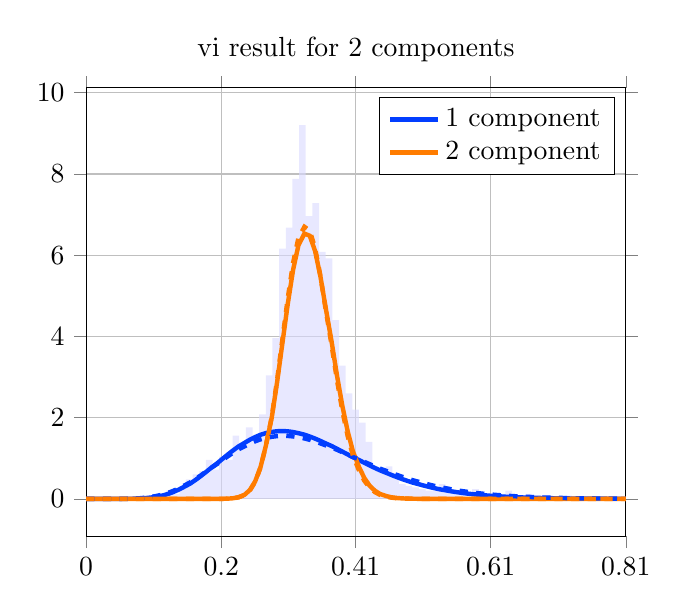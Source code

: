 \begin{tikzpicture}
\begin{axis}[title={vi result for 2 components}, yticklabel style={/pgf/number format/fixed,
            /pgf/number format/precision=3}, grid={major}, yminorgrids={true}, tick align={outside}, xtick={0.0,0.203,0.405,0.608,0.811}, xmin={0.0}, xmax={0.811}, scaled y ticks={false}]
    \addplot[ybar interval, fill={blue!15}, forget plot, opacity={0.6}, draw={none}, bar width={5.0e-6}]
        table[row sep={\\}]
        {
            \\
            0.04  0.04  \\
            0.05  0.0  \\
            0.06  0.0  \\
            0.07  0.0  \\
            0.08  0.0  \\
            0.09  0.0  \\
            0.1  0.0  \\
            0.11  0.08  \\
            0.12  0.2  \\
            0.13  0.12  \\
            0.14  0.28  \\
            0.15  0.48  \\
            0.16  0.6  \\
            0.17  0.68  \\
            0.18  0.96  \\
            0.19  0.72  \\
            0.2  1.04  \\
            0.21  0.96  \\
            0.22  1.56  \\
            0.23  1.28  \\
            0.24  1.76  \\
            0.25  1.52  \\
            0.26  2.08  \\
            0.27  3.04  \\
            0.28  3.96  \\
            0.29  6.16  \\
            0.3  6.68  \\
            0.31  7.88  \\
            0.32  9.2  \\
            0.33  6.96  \\
            0.34  7.28  \\
            0.35  6.08  \\
            0.36  5.92  \\
            0.37  4.4  \\
            0.38  3.28  \\
            0.39  2.6  \\
            0.4  2.2  \\
            0.41  1.88  \\
            0.42  1.4  \\
            0.43  0.76  \\
            0.44  0.64  \\
            0.45  0.8  \\
            0.46  0.64  \\
            0.47  0.36  \\
            0.48  0.32  \\
            0.49  0.28  \\
            0.5  0.24  \\
            0.51  0.2  \\
            0.52  0.2  \\
            0.53  0.36  \\
            0.54  0.2  \\
            0.55  0.2  \\
            0.56  0.24  \\
            0.57  0.0  \\
            0.58  0.24  \\
            0.59  0.12  \\
            0.6  0.04  \\
            0.61  0.04  \\
            0.62  0.12  \\
            0.63  0.2  \\
            0.64  0.08  \\
            0.65  0.08  \\
            0.66  0.12  \\
            0.67  0.04  \\
            0.68  0.0  \\
            0.69  0.04  \\
            0.7  0.0  \\
            0.71  0.0  \\
            0.72  0.08  \\
            0.73  0.0  \\
            0.74  0.04  \\
            0.75  0.0  \\
            0.76  0.0  \\
            0.77  0.0  \\
            0.78  0.0  \\
            0.79  0.0  \\
            0.8  0.0  \\
            0.81  0.04  \\
            0.82  0.0  \\
        }
        ;
    \addplot[style={{ultra thick}}, color={rgb,1:red,0.008;green,0.243;blue,1.0}]
        table[row sep={\\}]
        {
            \\
            0.0  0.0  \\
            0.008  9.092e-11  \\
            0.016  3.773e-8  \\
            0.025  1.155e-6  \\
            0.033  1.216e-5  \\
            0.041  7.136e-5  \\
            0.049  0.0  \\
            0.057  0.001  \\
            0.066  0.002  \\
            0.074  0.005  \\
            0.082  0.011  \\
            0.09  0.02  \\
            0.098  0.034  \\
            0.106  0.054  \\
            0.115  0.083  \\
            0.123  0.12  \\
            0.131  0.168  \\
            0.139  0.226  \\
            0.147  0.294  \\
            0.156  0.373  \\
            0.164  0.461  \\
            0.172  0.558  \\
            0.18  0.66  \\
            0.188  0.767  \\
            0.197  0.877  \\
            0.205  0.986  \\
            0.213  1.093  \\
            0.221  1.195  \\
            0.229  1.291  \\
            0.238  1.378  \\
            0.246  1.456  \\
            0.254  1.522  \\
            0.262  1.577  \\
            0.27  1.619  \\
            0.279  1.648  \\
            0.287  1.665  \\
            0.295  1.67  \\
            0.303  1.663  \\
            0.311  1.645  \\
            0.319  1.617  \\
            0.328  1.58  \\
            0.336  1.535  \\
            0.344  1.484  \\
            0.352  1.427  \\
            0.36  1.365  \\
            0.369  1.3  \\
            0.377  1.232  \\
            0.385  1.163  \\
            0.393  1.094  \\
            0.401  1.024  \\
            0.41  0.956  \\
            0.418  0.888  \\
            0.426  0.823  \\
            0.434  0.76  \\
            0.442  0.699  \\
            0.451  0.641  \\
            0.459  0.587  \\
            0.467  0.535  \\
            0.475  0.487  \\
            0.483  0.441  \\
            0.491  0.399  \\
            0.5  0.36  \\
            0.508  0.324  \\
            0.516  0.291  \\
            0.524  0.261  \\
            0.532  0.233  \\
            0.541  0.208  \\
            0.549  0.185  \\
            0.557  0.165  \\
            0.565  0.146  \\
            0.573  0.129  \\
            0.582  0.114  \\
            0.59  0.101  \\
            0.598  0.089  \\
            0.606  0.078  \\
            0.614  0.068  \\
            0.623  0.06  \\
            0.631  0.052  \\
            0.639  0.046  \\
            0.647  0.04  \\
            0.655  0.035  \\
            0.664  0.03  \\
            0.672  0.026  \\
            0.68  0.023  \\
            0.688  0.02  \\
            0.696  0.017  \\
            0.704  0.015  \\
            0.713  0.013  \\
            0.721  0.011  \\
            0.729  0.009  \\
            0.737  0.008  \\
            0.745  0.007  \\
            0.754  0.006  \\
            0.762  0.005  \\
            0.77  0.004  \\
            0.778  0.004  \\
            0.786  0.003  \\
            0.795  0.003  \\
            0.803  0.002  \\
            0.811  0.002  \\
        }
        ;
    \addlegendentry {1 component}
    \addplot[style={{ultra thick}}, color={rgb,1:red,1.0;green,0.486;blue,0.0}]
        table[row sep={\\}]
        {
            \\
            0.0  0.0  \\
            0.008  5.072e-101  \\
            0.016  3.394e-76  \\
            0.025  4.683e-62  \\
            0.033  2.725e-52  \\
            0.041  6.355e-45  \\
            0.049  4.513e-39  \\
            0.057  2.881e-34  \\
            0.066  3.152e-30  \\
            0.074  8.97e-27  \\
            0.082  8.822e-24  \\
            0.09  3.673e-21  \\
            0.098  7.519e-19  \\
            0.106  8.482e-17  \\
            0.115  5.76e-15  \\
            0.123  2.525e-13  \\
            0.131  7.564e-12  \\
            0.139  1.621e-10  \\
            0.147  2.583e-9  \\
            0.156  3.16e-8  \\
            0.164  3.049e-7  \\
            0.172  2.375e-6  \\
            0.18  1.523e-5  \\
            0.188  8.188e-5  \\
            0.197  0.0  \\
            0.205  0.001  \\
            0.213  0.005  \\
            0.221  0.015  \\
            0.229  0.041  \\
            0.238  0.1  \\
            0.246  0.217  \\
            0.254  0.431  \\
            0.262  0.781  \\
            0.27  1.303  \\
            0.279  2.009  \\
            0.287  2.877  \\
            0.295  3.843  \\
            0.303  4.803  \\
            0.311  5.641  \\
            0.319  6.243  \\
            0.328  6.532  \\
            0.336  6.478  \\
            0.344  6.106  \\
            0.352  5.483  \\
            0.36  4.701  \\
            0.369  3.856  \\
            0.377  3.032  \\
            0.385  2.29  \\
            0.393  1.664  \\
            0.401  1.165  \\
            0.41  0.787  \\
            0.418  0.514  \\
            0.426  0.324  \\
            0.434  0.199  \\
            0.442  0.118  \\
            0.451  0.068  \\
            0.459  0.038  \\
            0.467  0.021  \\
            0.475  0.011  \\
            0.483  0.006  \\
            0.491  0.003  \\
            0.5  0.001  \\
            0.508  0.001  \\
            0.516  0.0  \\
            0.524  0.0  \\
            0.532  6.754e-5  \\
            0.541  2.992e-5  \\
            0.549  1.299e-5  \\
            0.557  5.536e-6  \\
            0.565  2.316e-6  \\
            0.573  9.515e-7  \\
            0.582  3.842e-7  \\
            0.59  1.525e-7  \\
            0.598  5.954e-8  \\
            0.606  2.288e-8  \\
            0.614  8.654e-9  \\
            0.623  3.224e-9  \\
            0.631  1.184e-9  \\
            0.639  4.283e-10  \\
            0.647  1.528e-10  \\
            0.655  5.378e-11  \\
            0.664  1.868e-11  \\
            0.672  6.401e-12  \\
            0.68  2.166e-12  \\
            0.688  7.241e-13  \\
            0.696  2.391e-13  \\
            0.704  7.803e-14  \\
            0.713  2.517e-14  \\
            0.721  8.029e-15  \\
            0.729  2.533e-15  \\
            0.737  7.904e-16  \\
            0.745  2.441e-16  \\
            0.754  7.46e-17  \\
            0.762  2.257e-17  \\
            0.77  6.761e-18  \\
            0.778  2.006e-18  \\
            0.786  5.895e-19  \\
            0.795  1.716e-19  \\
            0.803  4.952e-20  \\
            0.811  1.416e-20  \\
        }
        ;
    \addlegendentry {2 component}
    \addplot[style={{ultra thick, dashed}}, color={rgb,1:red,0.008;green,0.243;blue,1.0}]
        table[row sep={\\}]
        {
            \\
            0.0  0.0  \\
            0.008  1.266e-9  \\
            0.016  2.597e-7  \\
            0.025  5.336e-6  \\
            0.033  4.272e-5  \\
            0.041  0.0  \\
            0.049  0.001  \\
            0.057  0.002  \\
            0.066  0.005  \\
            0.074  0.009  \\
            0.082  0.017  \\
            0.09  0.03  \\
            0.098  0.048  \\
            0.106  0.073  \\
            0.115  0.105  \\
            0.123  0.147  \\
            0.131  0.197  \\
            0.139  0.256  \\
            0.147  0.325  \\
            0.156  0.401  \\
            0.164  0.485  \\
            0.172  0.574  \\
            0.18  0.668  \\
            0.188  0.764  \\
            0.197  0.861  \\
            0.205  0.956  \\
            0.213  1.049  \\
            0.221  1.137  \\
            0.229  1.219  \\
            0.238  1.294  \\
            0.246  1.361  \\
            0.254  1.418  \\
            0.262  1.465  \\
            0.27  1.502  \\
            0.279  1.529  \\
            0.287  1.545  \\
            0.295  1.552  \\
            0.303  1.549  \\
            0.311  1.537  \\
            0.319  1.516  \\
            0.328  1.488  \\
            0.336  1.454  \\
            0.344  1.413  \\
            0.352  1.367  \\
            0.36  1.317  \\
            0.369  1.264  \\
            0.377  1.208  \\
            0.385  1.15  \\
            0.393  1.091  \\
            0.401  1.031  \\
            0.41  0.972  \\
            0.418  0.912  \\
            0.426  0.854  \\
            0.434  0.798  \\
            0.442  0.742  \\
            0.451  0.689  \\
            0.459  0.638  \\
            0.467  0.589  \\
            0.475  0.543  \\
            0.483  0.499  \\
            0.491  0.457  \\
            0.5  0.419  \\
            0.508  0.382  \\
            0.516  0.348  \\
            0.524  0.317  \\
            0.532  0.287  \\
            0.541  0.26  \\
            0.549  0.235  \\
            0.557  0.212  \\
            0.565  0.191  \\
            0.573  0.172  \\
            0.582  0.154  \\
            0.59  0.138  \\
            0.598  0.124  \\
            0.606  0.111  \\
            0.614  0.099  \\
            0.623  0.088  \\
            0.631  0.078  \\
            0.639  0.07  \\
            0.647  0.062  \\
            0.655  0.055  \\
            0.664  0.049  \\
            0.672  0.043  \\
            0.68  0.038  \\
            0.688  0.033  \\
            0.696  0.029  \\
            0.704  0.026  \\
            0.713  0.023  \\
            0.721  0.02  \\
            0.729  0.018  \\
            0.737  0.015  \\
            0.745  0.013  \\
            0.754  0.012  \\
            0.762  0.01  \\
            0.77  0.009  \\
            0.778  0.008  \\
            0.786  0.007  \\
            0.795  0.006  \\
            0.803  0.005  \\
            0.811  0.005  \\
        }
        ;
    \addplot[style={{ultra thick, dashed}}, color={rgb,1:red,1.0;green,0.486;blue,0.0}]
        table[row sep={\\}]
        {
            \\
            0.0  0.0  \\
            0.008  5.052e-105  \\
            0.016  3.425e-79  \\
            0.025  1.763e-64  \\
            0.033  2.542e-54  \\
            0.041  1.174e-46  \\
            0.049  1.433e-40  \\
            0.057  1.426e-35  \\
            0.066  2.263e-31  \\
            0.074  8.847e-28  \\
            0.082  1.145e-24  \\
            0.09  6.054e-22  \\
            0.098  1.53e-19  \\
            0.106  2.08e-17  \\
            0.115  1.667e-15  \\
            0.123  8.474e-14  \\
            0.131  2.898e-12  \\
            0.139  6.996e-11  \\
            0.147  1.241e-9  \\
            0.156  1.671e-8  \\
            0.164  1.758e-7  \\
            0.172  1.48e-6  \\
            0.18  1.018e-5  \\
            0.188  5.828e-5  \\
            0.197  0.0  \\
            0.205  0.001  \\
            0.213  0.004  \\
            0.221  0.013  \\
            0.229  0.037  \\
            0.238  0.092  \\
            0.246  0.205  \\
            0.254  0.416  \\
            0.262  0.768  \\
            0.27  1.301  \\
            0.279  2.03  \\
            0.287  2.933  \\
            0.295  3.942  \\
            0.303  4.945  \\
            0.311  5.814  \\
            0.319  6.426  \\
            0.328  6.699  \\
            0.336  6.605  \\
            0.344  6.177  \\
            0.352  5.492  \\
            0.36  4.654  \\
            0.369  3.766  \\
            0.377  2.917  \\
            0.385  2.166  \\
            0.393  1.545  \\
            0.401  1.06  \\
            0.41  0.701  \\
            0.418  0.447  \\
            0.426  0.276  \\
            0.434  0.165  \\
            0.442  0.095  \\
            0.451  0.053  \\
            0.459  0.029  \\
            0.467  0.015  \\
            0.475  0.008  \\
            0.483  0.004  \\
            0.491  0.002  \\
            0.5  0.001  \\
            0.508  0.0  \\
            0.516  0.0  \\
            0.524  8.707e-5  \\
            0.532  3.79e-5  \\
            0.541  1.615e-5  \\
            0.549  6.744e-6  \\
            0.557  2.761e-6  \\
            0.565  1.109e-6  \\
            0.573  4.369e-7  \\
            0.582  1.691e-7  \\
            0.59  6.429e-8  \\
            0.598  2.403e-8  \\
            0.606  8.834e-9  \\
            0.614  3.195e-9  \\
            0.623  1.137e-9  \\
            0.631  3.986e-10  \\
            0.639  1.377e-10  \\
            0.647  4.684e-11  \\
            0.655  1.572e-11  \\
            0.664  5.199e-12  \\
            0.672  1.697e-12  \\
            0.68  5.466e-13  \\
            0.688  1.738e-13  \\
            0.696  5.457e-14  \\
            0.704  1.692e-14  \\
            0.713  5.185e-15  \\
            0.721  1.57e-15  \\
            0.729  4.701e-16  \\
            0.737  1.392e-16  \\
            0.745  4.075e-17  \\
            0.754  1.18e-17  \\
            0.762  3.383e-18  \\
            0.77  9.599e-19  \\
            0.778  2.696e-19  \\
            0.786  7.497e-20  \\
            0.795  2.065e-20  \\
            0.803  5.634e-21  \\
            0.811  1.523e-21  \\
        }
        ;
\end{axis}
\end{tikzpicture}
